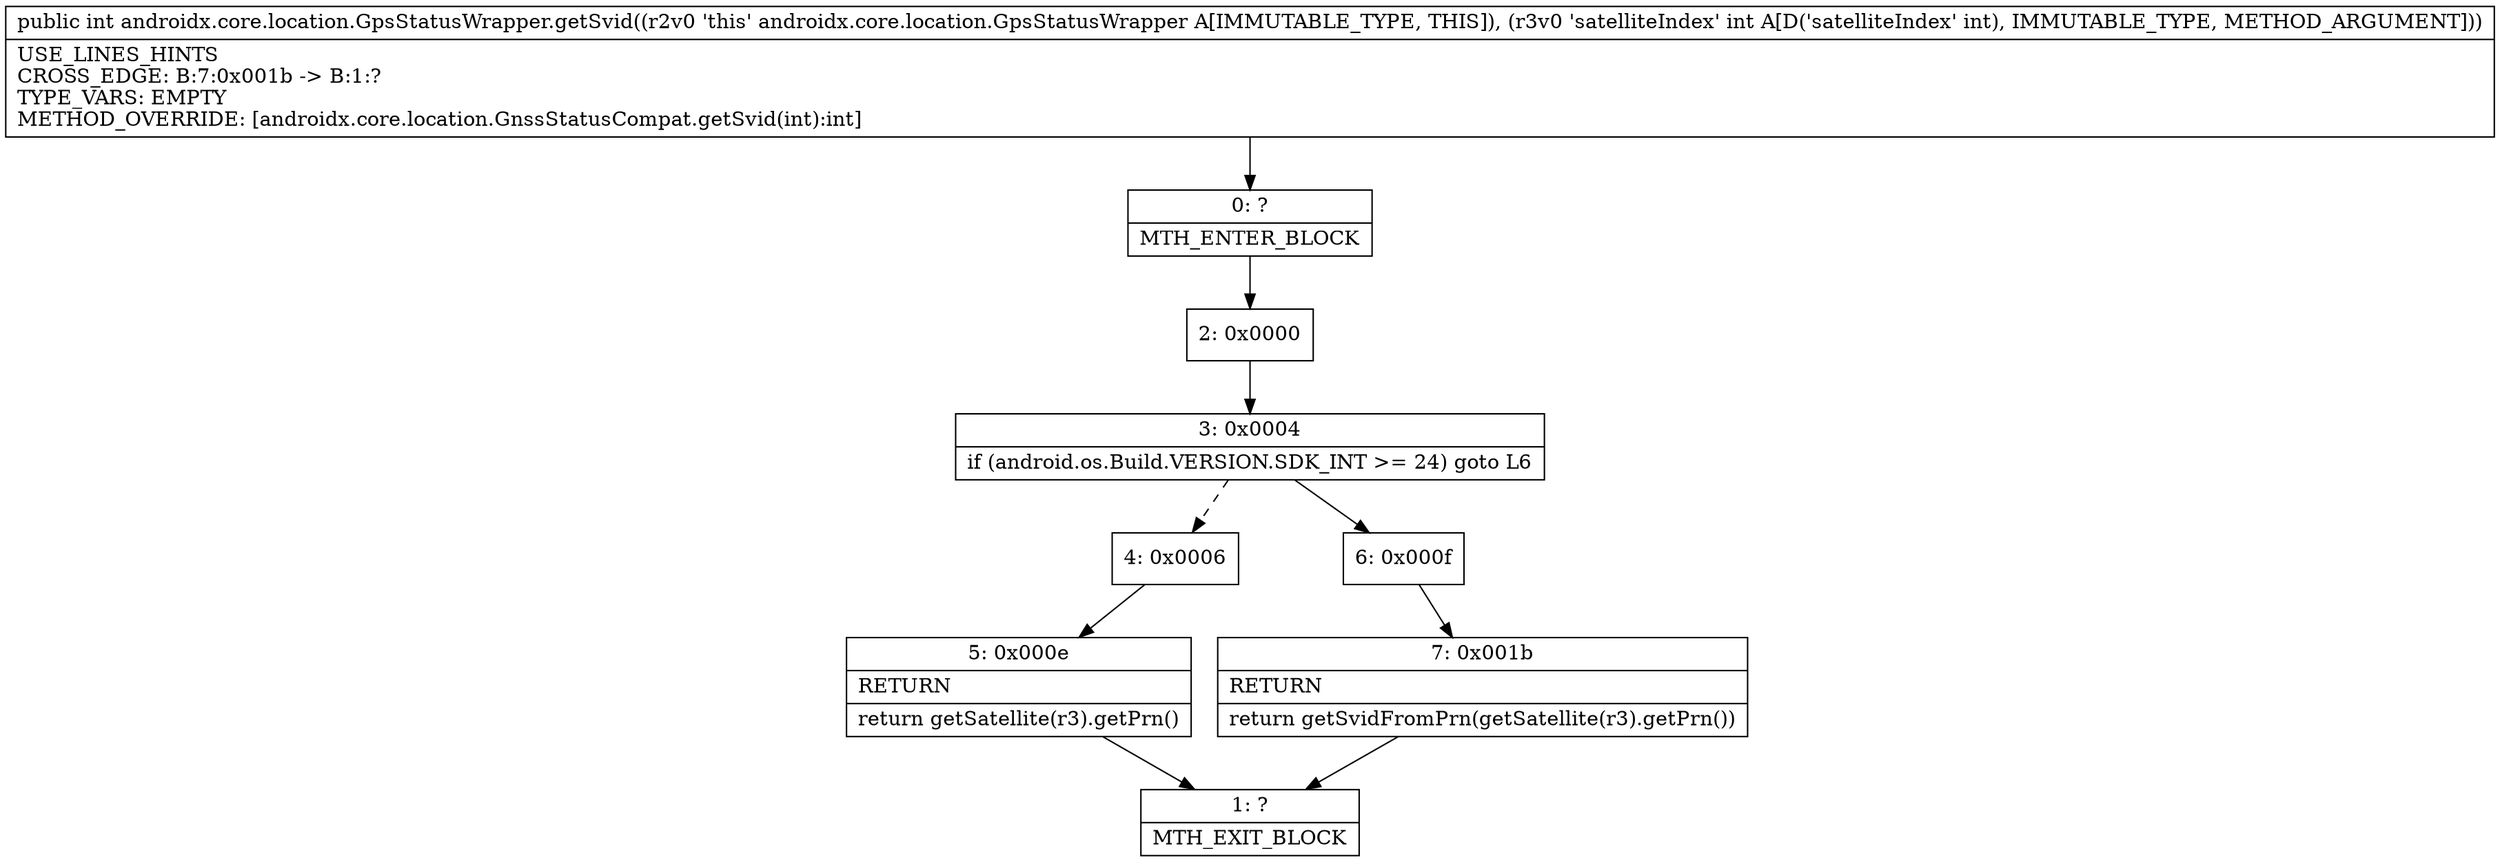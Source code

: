 digraph "CFG forandroidx.core.location.GpsStatusWrapper.getSvid(I)I" {
Node_0 [shape=record,label="{0\:\ ?|MTH_ENTER_BLOCK\l}"];
Node_2 [shape=record,label="{2\:\ 0x0000}"];
Node_3 [shape=record,label="{3\:\ 0x0004|if (android.os.Build.VERSION.SDK_INT \>= 24) goto L6\l}"];
Node_4 [shape=record,label="{4\:\ 0x0006}"];
Node_5 [shape=record,label="{5\:\ 0x000e|RETURN\l|return getSatellite(r3).getPrn()\l}"];
Node_1 [shape=record,label="{1\:\ ?|MTH_EXIT_BLOCK\l}"];
Node_6 [shape=record,label="{6\:\ 0x000f}"];
Node_7 [shape=record,label="{7\:\ 0x001b|RETURN\l|return getSvidFromPrn(getSatellite(r3).getPrn())\l}"];
MethodNode[shape=record,label="{public int androidx.core.location.GpsStatusWrapper.getSvid((r2v0 'this' androidx.core.location.GpsStatusWrapper A[IMMUTABLE_TYPE, THIS]), (r3v0 'satelliteIndex' int A[D('satelliteIndex' int), IMMUTABLE_TYPE, METHOD_ARGUMENT]))  | USE_LINES_HINTS\lCROSS_EDGE: B:7:0x001b \-\> B:1:?\lTYPE_VARS: EMPTY\lMETHOD_OVERRIDE: [androidx.core.location.GnssStatusCompat.getSvid(int):int]\l}"];
MethodNode -> Node_0;Node_0 -> Node_2;
Node_2 -> Node_3;
Node_3 -> Node_4[style=dashed];
Node_3 -> Node_6;
Node_4 -> Node_5;
Node_5 -> Node_1;
Node_6 -> Node_7;
Node_7 -> Node_1;
}

